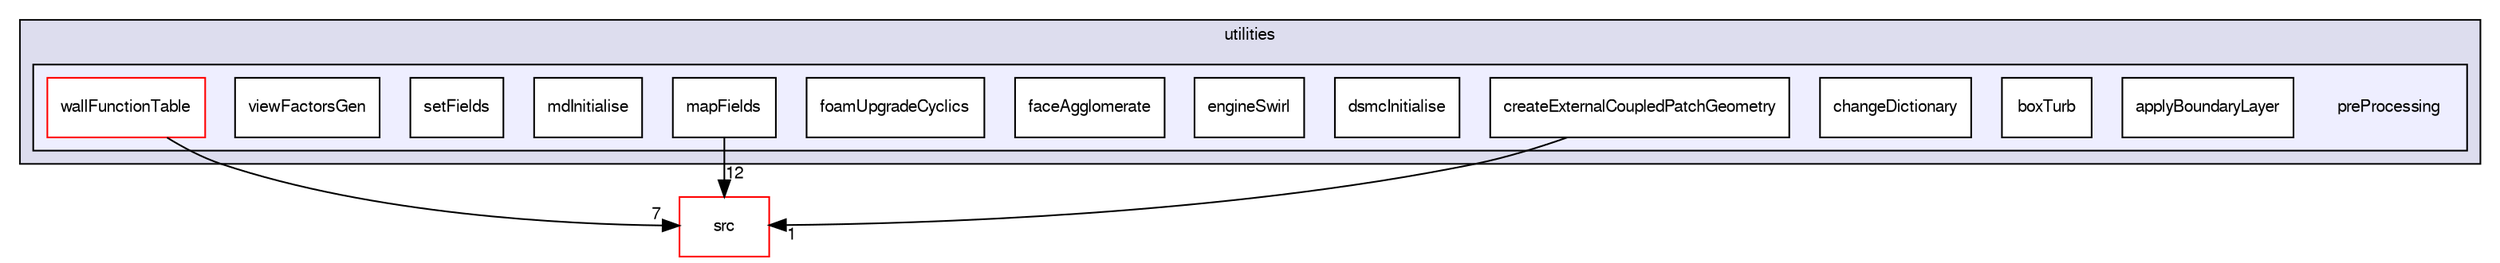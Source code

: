 digraph "applications/utilities/preProcessing" {
  bgcolor=transparent;
  compound=true
  node [ fontsize="10", fontname="FreeSans"];
  edge [ labelfontsize="10", labelfontname="FreeSans"];
  subgraph clusterdir_a740ba71acc8f57051af57c325cf1aa6 {
    graph [ bgcolor="#ddddee", pencolor="black", label="utilities" fontname="FreeSans", fontsize="10", URL="dir_a740ba71acc8f57051af57c325cf1aa6.html"]
  subgraph clusterdir_2cb9088fcfa5d85f3ea0b5a37d6be287 {
    graph [ bgcolor="#eeeeff", pencolor="black", label="" URL="dir_2cb9088fcfa5d85f3ea0b5a37d6be287.html"];
    dir_2cb9088fcfa5d85f3ea0b5a37d6be287 [shape=plaintext label="preProcessing"];
    dir_7140ce77d58c8df42cb3016e38c7312a [shape=box label="applyBoundaryLayer" color="black" fillcolor="white" style="filled" URL="dir_7140ce77d58c8df42cb3016e38c7312a.html"];
    dir_e63be396e33f4fbe80cf953628dc8086 [shape=box label="boxTurb" color="black" fillcolor="white" style="filled" URL="dir_e63be396e33f4fbe80cf953628dc8086.html"];
    dir_310104130f5f27b77dba0d6636b230e4 [shape=box label="changeDictionary" color="black" fillcolor="white" style="filled" URL="dir_310104130f5f27b77dba0d6636b230e4.html"];
    dir_a5dcb1ffeab3d97395a3f875d8f257db [shape=box label="createExternalCoupledPatchGeometry" color="black" fillcolor="white" style="filled" URL="dir_a5dcb1ffeab3d97395a3f875d8f257db.html"];
    dir_c158c268b59c4e5aa7fcc687e78d11c5 [shape=box label="dsmcInitialise" color="black" fillcolor="white" style="filled" URL="dir_c158c268b59c4e5aa7fcc687e78d11c5.html"];
    dir_13172ea0d4d26378874af07e1692ae3d [shape=box label="engineSwirl" color="black" fillcolor="white" style="filled" URL="dir_13172ea0d4d26378874af07e1692ae3d.html"];
    dir_612ab37c2e0d8163bc69721ec021af34 [shape=box label="faceAgglomerate" color="black" fillcolor="white" style="filled" URL="dir_612ab37c2e0d8163bc69721ec021af34.html"];
    dir_8478ec309155dfd90413f6dbcc5213e3 [shape=box label="foamUpgradeCyclics" color="black" fillcolor="white" style="filled" URL="dir_8478ec309155dfd90413f6dbcc5213e3.html"];
    dir_d26617a7d33d39153578b0353f3a825e [shape=box label="mapFields" color="black" fillcolor="white" style="filled" URL="dir_d26617a7d33d39153578b0353f3a825e.html"];
    dir_04b3648d91b11fefdf800213de686322 [shape=box label="mdInitialise" color="black" fillcolor="white" style="filled" URL="dir_04b3648d91b11fefdf800213de686322.html"];
    dir_d006ba65fcbdd061b7be916f308f49a4 [shape=box label="setFields" color="black" fillcolor="white" style="filled" URL="dir_d006ba65fcbdd061b7be916f308f49a4.html"];
    dir_ca683ed4d325474578cdfb0340d1c3f5 [shape=box label="viewFactorsGen" color="black" fillcolor="white" style="filled" URL="dir_ca683ed4d325474578cdfb0340d1c3f5.html"];
    dir_2bff761b90451d3e5a5395d4816ecc83 [shape=box label="wallFunctionTable" color="red" fillcolor="white" style="filled" URL="dir_2bff761b90451d3e5a5395d4816ecc83.html"];
  }
  }
  dir_68267d1309a1af8e8297ef4c3efbcdba [shape=box label="src" color="red" URL="dir_68267d1309a1af8e8297ef4c3efbcdba.html"];
  dir_2bff761b90451d3e5a5395d4816ecc83->dir_68267d1309a1af8e8297ef4c3efbcdba [headlabel="7", labeldistance=1.5 headhref="dir_000527_000568.html"];
  dir_d26617a7d33d39153578b0353f3a825e->dir_68267d1309a1af8e8297ef4c3efbcdba [headlabel="12", labeldistance=1.5 headhref="dir_000414_000568.html"];
  dir_a5dcb1ffeab3d97395a3f875d8f257db->dir_68267d1309a1af8e8297ef4c3efbcdba [headlabel="1", labeldistance=1.5 headhref="dir_000520_000568.html"];
}
